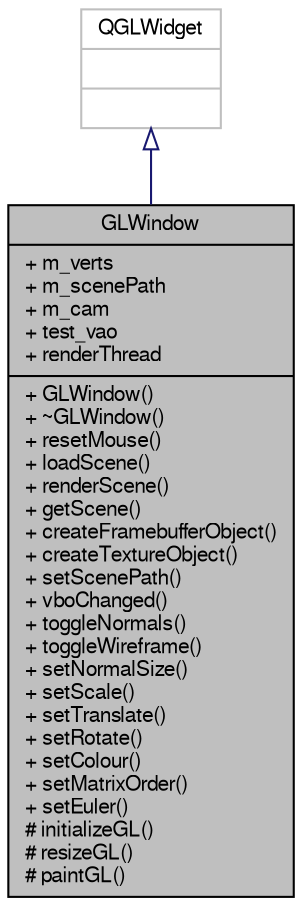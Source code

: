 digraph "GLWindow"
{
  edge [fontname="FreeSans",fontsize="10",labelfontname="FreeSans",labelfontsize="10"];
  node [fontname="FreeSans",fontsize="10",shape=record];
  Node1 [label="{GLWindow\n|+ m_verts\l+ m_scenePath\l+ m_cam\l+ test_vao\l+ renderThread\l|+ GLWindow()\l+ ~GLWindow()\l+ resetMouse()\l+ loadScene()\l+ renderScene()\l+ getScene()\l+ createFramebufferObject()\l+ createTextureObject()\l+ setScenePath()\l+ vboChanged()\l+ toggleNormals()\l+ toggleWireframe()\l+ setNormalSize()\l+ setScale()\l+ setTranslate()\l+ setRotate()\l+ setColour()\l+ setMatrixOrder()\l+ setEuler()\l# initializeGL()\l# resizeGL()\l# paintGL()\l}",height=0.2,width=0.4,color="black", fillcolor="grey75", style="filled", fontcolor="black"];
  Node2 -> Node1 [dir="back",color="midnightblue",fontsize="10",style="solid",arrowtail="onormal",fontname="FreeSans"];
  Node2 [label="{QGLWidget\n||}",height=0.2,width=0.4,color="grey75", fillcolor="white", style="filled"];
}
